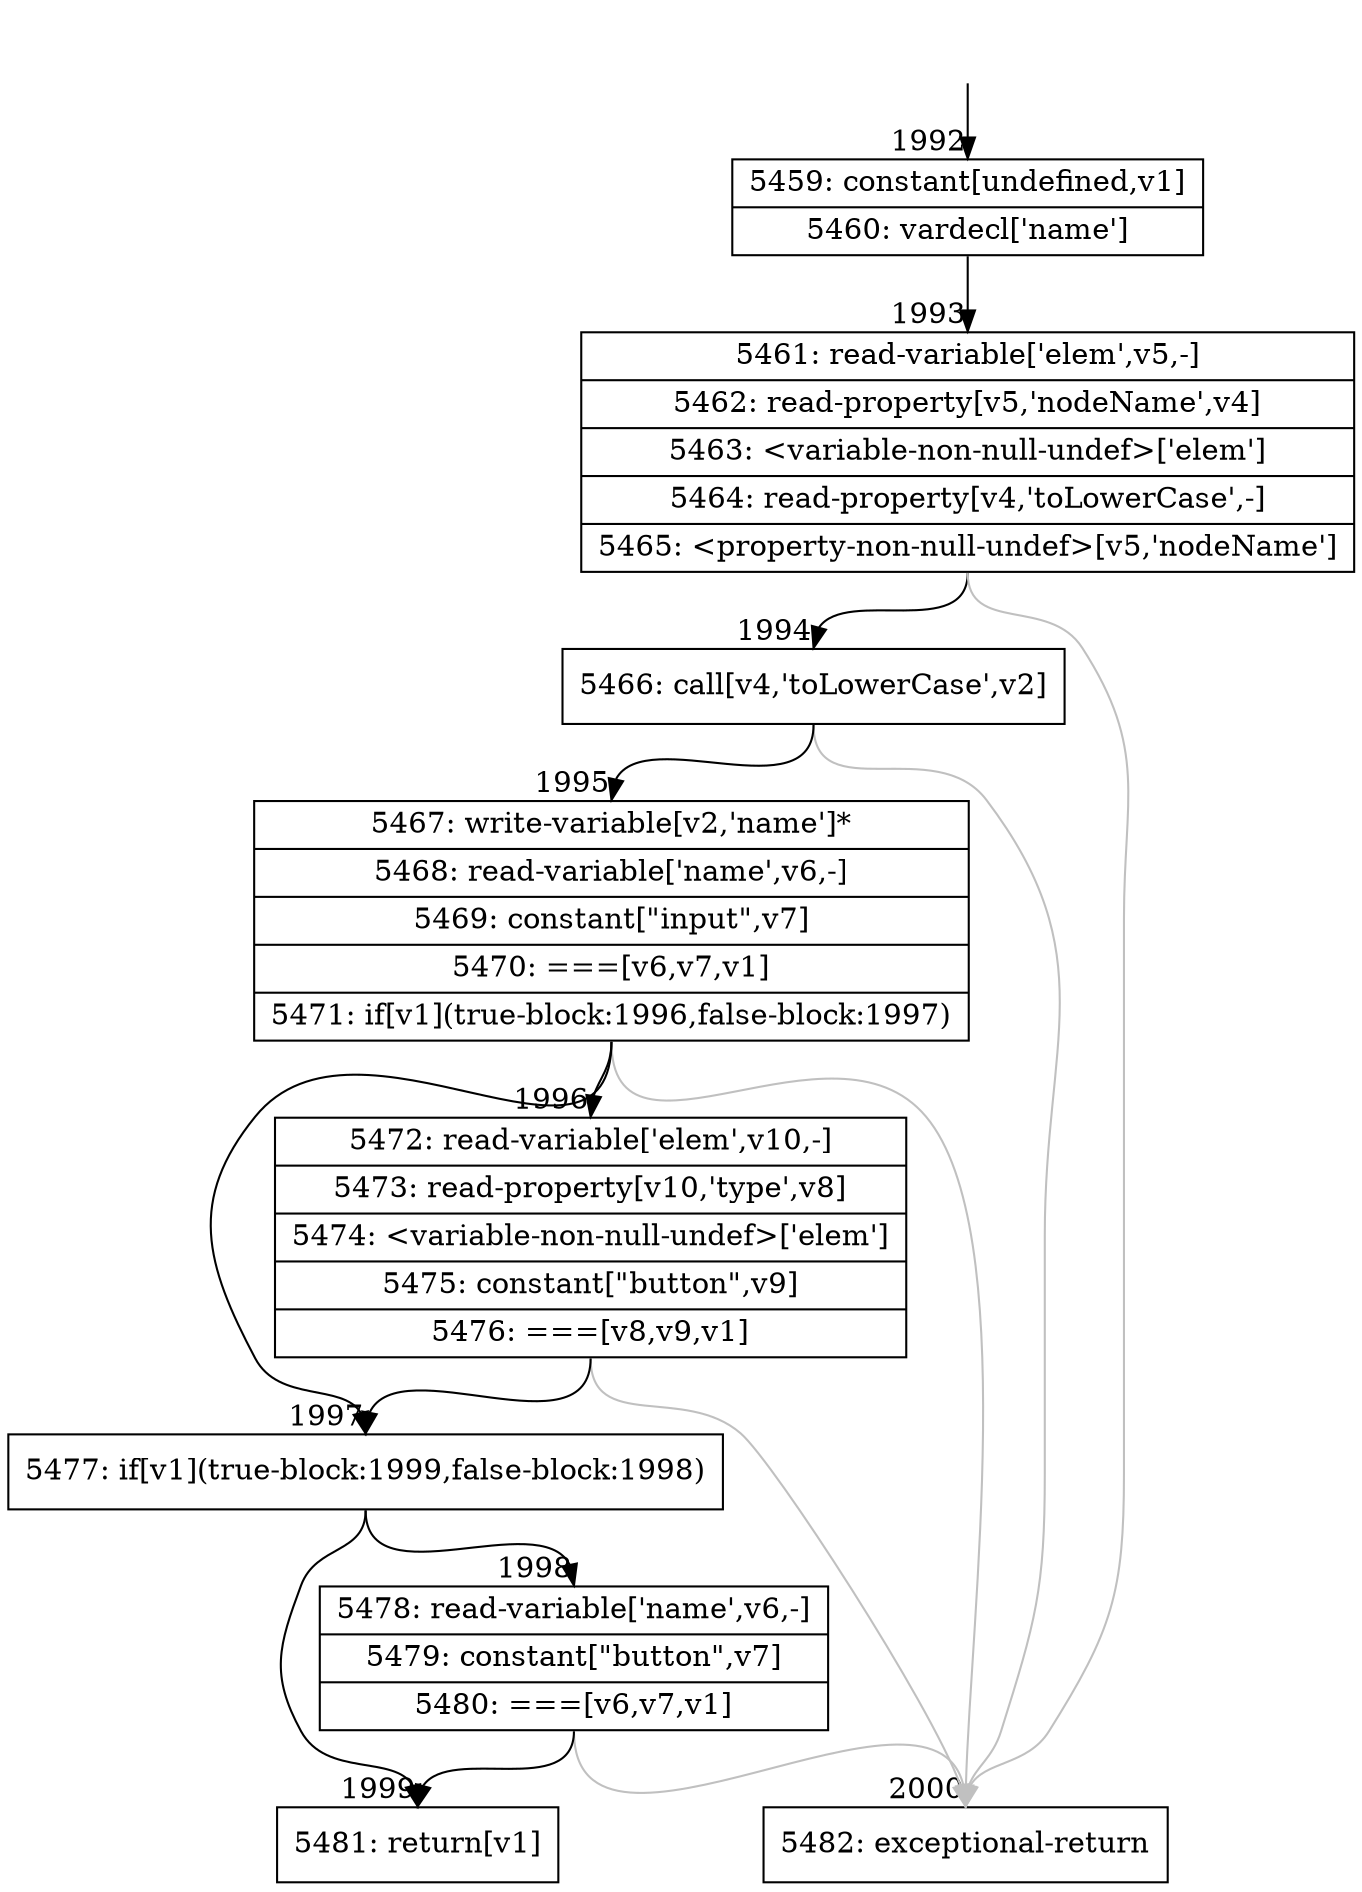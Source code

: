 digraph {
rankdir="TD"
BB_entry141[shape=none,label=""];
BB_entry141 -> BB1992 [tailport=s, headport=n, headlabel="    1992"]
BB1992 [shape=record label="{5459: constant[undefined,v1]|5460: vardecl['name']}" ] 
BB1992 -> BB1993 [tailport=s, headport=n, headlabel="      1993"]
BB1993 [shape=record label="{5461: read-variable['elem',v5,-]|5462: read-property[v5,'nodeName',v4]|5463: \<variable-non-null-undef\>['elem']|5464: read-property[v4,'toLowerCase',-]|5465: \<property-non-null-undef\>[v5,'nodeName']}" ] 
BB1993 -> BB1994 [tailport=s, headport=n, headlabel="      1994"]
BB1993 -> BB2000 [tailport=s, headport=n, color=gray, headlabel="      2000"]
BB1994 [shape=record label="{5466: call[v4,'toLowerCase',v2]}" ] 
BB1994 -> BB1995 [tailport=s, headport=n, headlabel="      1995"]
BB1994 -> BB2000 [tailport=s, headport=n, color=gray]
BB1995 [shape=record label="{5467: write-variable[v2,'name']*|5468: read-variable['name',v6,-]|5469: constant[\"input\",v7]|5470: ===[v6,v7,v1]|5471: if[v1](true-block:1996,false-block:1997)}" ] 
BB1995 -> BB1997 [tailport=s, headport=n, headlabel="      1997"]
BB1995 -> BB1996 [tailport=s, headport=n, headlabel="      1996"]
BB1995 -> BB2000 [tailport=s, headport=n, color=gray]
BB1996 [shape=record label="{5472: read-variable['elem',v10,-]|5473: read-property[v10,'type',v8]|5474: \<variable-non-null-undef\>['elem']|5475: constant[\"button\",v9]|5476: ===[v8,v9,v1]}" ] 
BB1996 -> BB1997 [tailport=s, headport=n]
BB1996 -> BB2000 [tailport=s, headport=n, color=gray]
BB1997 [shape=record label="{5477: if[v1](true-block:1999,false-block:1998)}" ] 
BB1997 -> BB1999 [tailport=s, headport=n, headlabel="      1999"]
BB1997 -> BB1998 [tailport=s, headport=n, headlabel="      1998"]
BB1998 [shape=record label="{5478: read-variable['name',v6,-]|5479: constant[\"button\",v7]|5480: ===[v6,v7,v1]}" ] 
BB1998 -> BB1999 [tailport=s, headport=n]
BB1998 -> BB2000 [tailport=s, headport=n, color=gray]
BB1999 [shape=record label="{5481: return[v1]}" ] 
BB2000 [shape=record label="{5482: exceptional-return}" ] 
}
